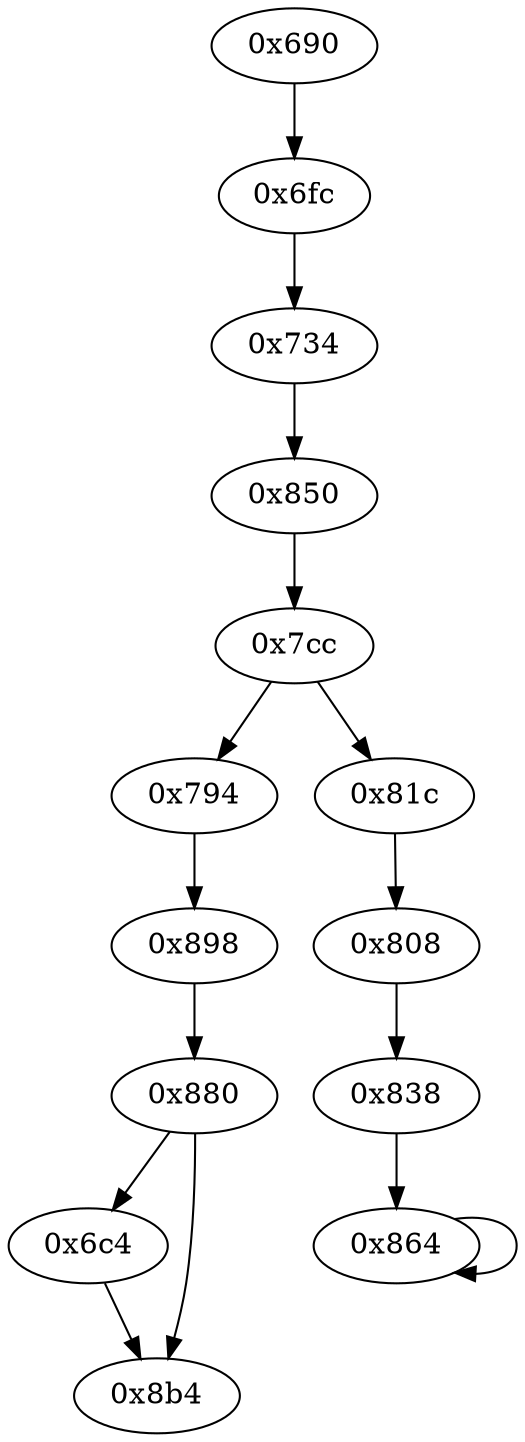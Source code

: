 digraph "" {
	"0x6fc"	 [opcode="[u'ldr', u'str', u'ldr', u'b']"];
	"0x734"	 [opcode="[u'ldr', u'bl', u'ldr', u'ldr', u'ldr', u'b']"];
	"0x6fc" -> "0x734";
	"0x838"	 [opcode="[u'ldrb', u'ldr', u'eor', u'str', u'ldr', u'b']"];
	"0x864"	 [opcode="[u'ldr', u'ldr', u'ldr', u'add', u'add', u'mov', u'b']"];
	"0x838" -> "0x864";
	"0x690"	 [opcode="[u'push', u'add', u'sub', u'ldr', u'mov', u'ldr', u'ldr', u'str', u'ldr', u'ldr', u'ldr', u'add', u'b']"];
	"0x690" -> "0x6fc";
	"0x6c4"	 [opcode="[u'mov', u'bl', u'ldr']"];
	"0x8b4"	 [opcode="[u'ldr', u'ldr', u'ldr', u'ldr', u'sub', u'mov', u'sub', u'pop']"];
	"0x6c4" -> "0x8b4";
	"0x850"	 [opcode="[u'mov', u'mov', u'mov', u'mov', u'b']"];
	"0x734" -> "0x850";
	"0x7cc"	 [opcode="[u'str', u'str', u'str', u'ldr', u'ldr', u'ldr', u'cmp', u'mov', u'b']"];
	"0x794"	 [opcode="[u'b']"];
	"0x7cc" -> "0x794";
	"0x81c"	 [opcode="[u'ldr', u'ldr', u'lsr', u'orr', u'str', u'ldr', u'b']"];
	"0x7cc" -> "0x81c";
	"0x808"	 [opcode="[u'ldr', u'ldrb', u'strb', u'ldr', u'b']"];
	"0x808" -> "0x838";
	"0x898"	 [opcode="[u'ldr', u'str', u'ldr', u'b']"];
	"0x794" -> "0x898";
	"0x864" -> "0x864";
	"0x81c" -> "0x808";
	"0x880"	 [opcode="[u'ldr', u'ldr', u'ldr', u'cmp', u'mov', u'b']"];
	"0x898" -> "0x880";
	"0x880" -> "0x6c4";
	"0x880" -> "0x8b4";
	"0x850" -> "0x7cc";
}
